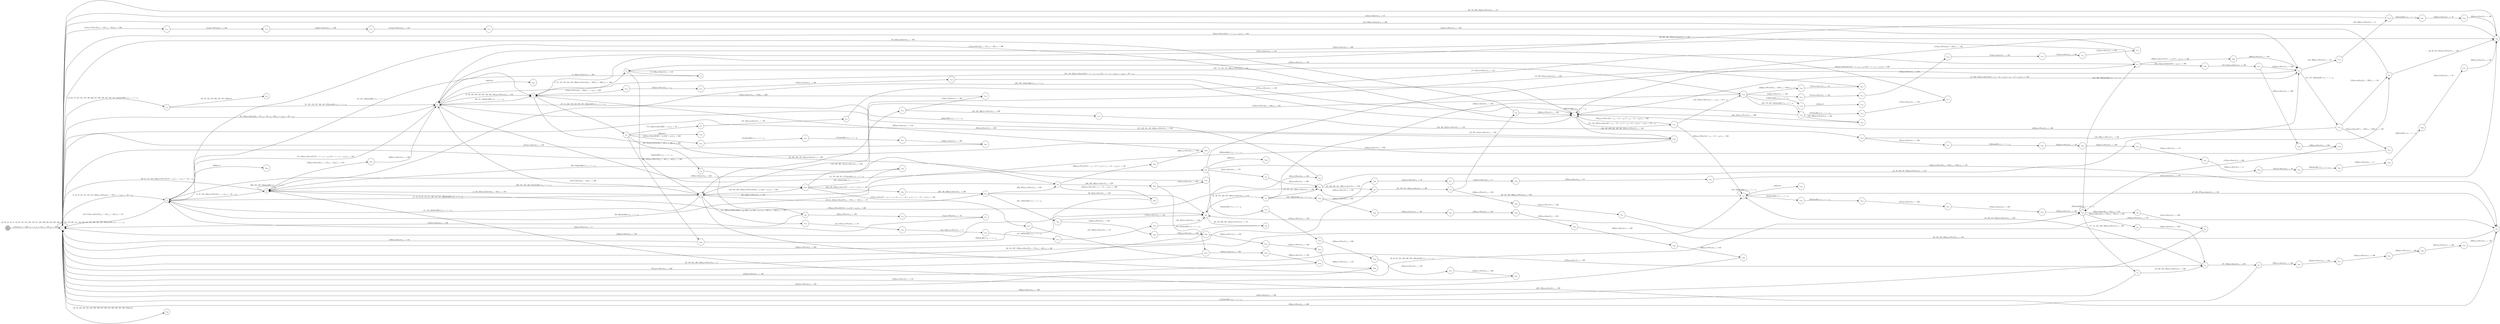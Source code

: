 digraph EFSM{
  graph [rankdir="LR", fontname="Latin Modern Math"];
  node [color="black", fillcolor="white", shape="circle", style="filled", fontname="Latin Modern Math"];
  edge [fontname="Latin Modern Math"];

  s0[fillcolor="gray", label=<s<sub>0</sub>>];
  s1[label=<s<sub>1</sub>>];
  s2[label=<s<sub>2</sub>>];
  s3[label=<s<sub>3</sub>>];
  s4[label=<s<sub>4</sub>>];
  s5[label=<s<sub>5</sub>>];
  s6[label=<s<sub>6</sub>>];
  s7[label=<s<sub>7</sub>>];
  s8[label=<s<sub>8</sub>>];
  s11[label=<s<sub>11</sub>>];
  s12[label=<s<sub>12</sub>>];
  s16[label=<s<sub>16</sub>>];
  s17[label=<s<sub>17</sub>>];
  s18[label=<s<sub>18</sub>>];
  s19[label=<s<sub>19</sub>>];
  s20[label=<s<sub>20</sub>>];
  s21[label=<s<sub>21</sub>>];
  s22[label=<s<sub>22</sub>>];
  s27[label=<s<sub>27</sub>>];
  s28[label=<s<sub>28</sub>>];
  s29[label=<s<sub>29</sub>>];
  s32[label=<s<sub>32</sub>>];
  s39[label=<s<sub>39</sub>>];
  s41[label=<s<sub>41</sub>>];
  s42[label=<s<sub>42</sub>>];
  s44[label=<s<sub>44</sub>>];
  s45[label=<s<sub>45</sub>>];
  s47[label=<s<sub>47</sub>>];
  s48[label=<s<sub>48</sub>>];
  s49[label=<s<sub>49</sub>>];
  s54[label=<s<sub>54</sub>>];
  s60[label=<s<sub>60</sub>>];
  s61[label=<s<sub>61</sub>>];
  s64[label=<s<sub>64</sub>>];
  s67[label=<s<sub>67</sub>>];
  s68[label=<s<sub>68</sub>>];
  s69[label=<s<sub>69</sub>>];
  s70[label=<s<sub>70</sub>>];
  s71[label=<s<sub>71</sub>>];
  s75[label=<s<sub>75</sub>>];
  s76[label=<s<sub>76</sub>>];
  s77[label=<s<sub>77</sub>>];
  s91[label=<s<sub>91</sub>>];
  s95[label=<s<sub>95</sub>>];
  s97[label=<s<sub>97</sub>>];
  s106[label=<s<sub>106</sub>>];
  s107[label=<s<sub>107</sub>>];
  s108[label=<s<sub>108</sub>>];
  s109[label=<s<sub>109</sub>>];
  s114[label=<s<sub>114</sub>>];
  s115[label=<s<sub>115</sub>>];
  s116[label=<s<sub>116</sub>>];
  s117[label=<s<sub>117</sub>>];
  s119[label=<s<sub>119</sub>>];
  s120[label=<s<sub>120</sub>>];
  s126[label=<s<sub>126</sub>>];
  s138[label=<s<sub>138</sub>>];
  s139[label=<s<sub>139</sub>>];
  s140[label=<s<sub>140</sub>>];
  s141[label=<s<sub>141</sub>>];
  s146[label=<s<sub>146</sub>>];
  s147[label=<s<sub>147</sub>>];
  s148[label=<s<sub>148</sub>>];
  s149[label=<s<sub>149</sub>>];
  s151[label=<s<sub>151</sub>>];
  s163[label=<s<sub>163</sub>>];
  s164[label=<s<sub>164</sub>>];
  s165[label=<s<sub>165</sub>>];
  s173[label=<s<sub>173</sub>>];
  s174[label=<s<sub>174</sub>>];
  s190[label=<s<sub>190</sub>>];
  s191[label=<s<sub>191</sub>>];
  s199[label=<s<sub>199</sub>>];
  s204[label=<s<sub>204</sub>>];
  s207[label=<s<sub>207</sub>>];
  s218[label=<s<sub>218</sub>>];
  s246[label=<s<sub>246</sub>>];
  s247[label=<s<sub>247</sub>>];
  s272[label=<s<sub>272</sub>>];
  s275[label=<s<sub>275</sub>>];
  s276[label=<s<sub>276</sub>>];
  s277[label=<s<sub>277</sub>>];
  s278[label=<s<sub>278</sub>>];
  s283[label=<s<sub>283</sub>>];
  s284[label=<s<sub>284</sub>>];
  s285[label=<s<sub>285</sub>>];
  s286[label=<s<sub>286</sub>>];
  s287[label=<s<sub>287</sub>>];
  s299[label=<s<sub>299</sub>>];
  s313[label=<s<sub>313</sub>>];
  s314[label=<s<sub>314</sub>>];
  s315[label=<s<sub>315</sub>>];
  s316[label=<s<sub>316</sub>>];
  s322[label=<s<sub>322</sub>>];
  s326[label=<s<sub>326</sub>>];
  s331[label=<s<sub>331</sub>>];
  s332[label=<s<sub>332</sub>>];
  s333[label=<s<sub>333</sub>>];
  s334[label=<s<sub>334</sub>>];
  s335[label=<s<sub>335</sub>>];
  s336[label=<s<sub>336</sub>>];
  s351[label=<s<sub>351</sub>>];
  s352[label=<s<sub>352</sub>>];
  s353[label=<s<sub>353</sub>>];
  s354[label=<s<sub>354</sub>>];
  s355[label=<s<sub>355</sub>>];
  s356[label=<s<sub>356</sub>>];
  s357[label=<s<sub>357</sub>>];
  s358[label=<s<sub>358</sub>>];
  s359[label=<s<sub>359</sub>>];
  s360[label=<s<sub>360</sub>>];
  s361[label=<s<sub>361</sub>>];
  s365[label=<s<sub>365</sub>>];
  s366[label=<s<sub>366</sub>>];
  s369[label=<s<sub>369</sub>>];
  s370[label=<s<sub>370</sub>>];
  s379[label=<s<sub>379</sub>>];
  s383[label=<s<sub>383</sub>>];
  s401[label=<s<sub>401</sub>>];
  s402[label=<s<sub>402</sub>>];
  s408[label=<s<sub>408</sub>>];
  s409[label=<s<sub>409</sub>>];
  s414[label=<s<sub>414</sub>>];
  s415[label=<s<sub>415</sub>>];
  s416[label=<s<sub>416</sub>>];
  s417[label=<s<sub>417</sub>>];
  s418[label=<s<sub>418</sub>>];
  s446[label=<s<sub>446</sub>>];
  s467[label=<s<sub>467</sub>>];
  s472[label=<s<sub>472</sub>>];
  s474[label=<s<sub>474</sub>>];
  s475[label=<s<sub>475</sub>>];
  s476[label=<s<sub>476</sub>>];
  s493[label=<s<sub>493</sub>>];
  s494[label=<s<sub>494</sub>>];
  s495[label=<s<sub>495</sub>>];
  s496[label=<s<sub>496</sub>>];
  s497[label=<s<sub>497</sub>>];
  s498[label=<s<sub>498</sub>>];
  s499[label=<s<sub>499</sub>>];
  s510[label=<s<sub>510</sub>>];
  s511[label=<s<sub>511</sub>>];
  s512[label=<s<sub>512</sub>>];
  s513[label=<s<sub>513</sub>>];
  s514[label=<s<sub>514</sub>>];
  s515[label=<s<sub>515</sub>>];
  s518[label=<s<sub>518</sub>>];
  s519[label=<s<sub>519</sub>>];
  s520[label=<s<sub>520</sub>>];
  s521[label=<s<sub>521</sub>>];
  s522[label=<s<sub>522</sub>>];
  s528[label=<s<sub>528</sub>>];
  s530[label=<s<sub>530</sub>>];
  s531[label=<s<sub>531</sub>>];
  s532[label=<s<sub>532</sub>>];
  s533[label=<s<sub>533</sub>>];

  s0->s1[label=<<i> [1]start:2/o<sub>1</sub> := 200, o<sub>2</sub> := 3, o<sub>3</sub> := 0&#91;r<sub>3</sub> := 150, r<sub>2</sub> := 250&#93;</i>>];
  s4->s5[label=<<i> [5]moveEast:0&#91;r<sub>3</sub> &gt; -50&#93;/o<sub>1</sub> := 200</i>>];
  s7->s8[label=<<i> [8, 249]moveEast:0/o<sub>1</sub> := 150</i>>];
  s8->s5[label=<<i> [9, 250]moveEast:0/o<sub>1</sub> := 200</i>>];
  s5->s2[label=<<i> [10, 128]moveEast:0&#91;!(152 &gt; -1 &times; r<sub>3</sub> + r<sub>2</sub>&or;152 &gt; -1 &times; r<sub>3</sub> + r<sub>2</sub>)&#93;/o<sub>1</sub> := 250</i>>];
  s2->s11[label=<<i> [11]moveEast:0&#91;r<sub>3</sub> &gt; -50, r<sub>3</sub> &gt; -50&#93;/o<sub>1</sub> := 300</i>>];
  s11->s12[label=<<i> [12, 228, 427]moveEast:0&#91;!(2 &times; r<sub>3</sub> &gt; -51 + r<sub>2</sub>&or;2 &times; r<sub>3</sub> &gt; -51 + r<sub>2</sub>)&#93;/o<sub>1</sub> := 350</i>>];
  s4->s2[label=<<i> [14, 144, 325]shieldHit:1/o<sub>1</sub> := -1 + i<sub>0</sub></i>>];
  s39->s28[label=<<i> [40, 85]moveEast:0/o<sub>1</sub> := 100</i>>];
  s41->s42[label=<<i> [42]moveWest:0/o<sub>1</sub> := 100</i>>];
  s42->s5[label=<<i> [43]shieldHit:1/o<sub>1</sub> := -1 + i<sub>0</sub></i>>];
  s44->s45[label=<<i> [45]moveEast:0/o<sub>1</sub> := 150</i>>];
  s45->s20[label=<<i> [46]moveEast:0/o<sub>1</sub> := 200</i>>];
  s49->s1[label=<<i> [50, 442]moveEast:0/o<sub>1</sub> := 400</i>>];
  s7->s4[label=<<i> [58]shieldHit:1/o<sub>1</sub> := -1 + i<sub>0</sub></i>>];
  s16->s60[label=<<i> [60]moveEast:0&#91;r<sub>3</sub> &gt; 50&#93;/o<sub>1</sub> := 150</i>>];
  s60->s61[label=<<i> [61]moveEast:0/o<sub>1</sub> := 200</i>>];
  s61->s1[label=<<i> [62]moveEast:0/o<sub>1</sub> := 250</i>>];
  s1->s5[label=<<i> [65, 124]moveEast:0&#91;r<sub>3</sub> &gt; 50, r<sub>3</sub> &gt; 50, r<sub>3</sub> &gt; 50&#93;/o<sub>1</sub> := r<sub>2</sub>&#91;r<sub>2</sub> := 50 + r<sub>2</sub>&#93;</i>>];
  s67->s68[label=<<i> [68, 131]moveWest:0&#91;r<sub>3</sub> &gt; 49, r<sub>3</sub> &gt; 49&#93;/o<sub>1</sub> := 200</i>>];
  s68->s69[label=<<i> [69, 132]moveWest:0/o<sub>1</sub> := 150</i>>];
  s69->s70[label=<<i> [70]moveWest:0/o<sub>1</sub> := 100</i>>];
  s70->s71[label=<<i> [71]moveWest:0/o<sub>1</sub> := 50</i>>];
  s71->s2[label=<<i> [72]moveWest:0/o<sub>1</sub> := 0</i>>];
  s2->s6[label=<<i> [73, 101, 129]shieldHit:1/o<sub>1</sub> := -1 + i<sub>0</sub></i>>];
  s67->s75[label=<<i> [75, 103]moveEast:0&#91;301 &gt; r<sub>2</sub>&#93;/o<sub>1</sub> := 50</i>>];
  s75->s76[label=<<i> [76, 104]moveEast:0/o<sub>1</sub> := 100</i>>];
  s76->s77[label=<<i> [77, 105]moveEast:0/o<sub>1</sub> := 150</i>>];
  s77->s1[label=<<i> [78]moveWest:0&#91;152 &gt; -1 &times; r<sub>3</sub> + r<sub>2</sub>&#93;/o<sub>1</sub> := 100</i>>];
  s4->s39[label=<<i> [39, 84, 452]moveEast:0&#91;!(r<sub>3</sub> &gt; -50&or;r<sub>3</sub> &gt; -50)&#93;/o<sub>1</sub> := 50</i>>];
  s20->s21[label=<<i> [21, 88, 236, 307, 480]moveWest:0/o<sub>1</sub> := 150</i>>];
  s21->s22[label=<<i> [22, 89, 237, 481]moveWest:0/o<sub>1</sub> := 100</i>>];
  s91->s2[label=<<i> [92, 392]alienHit:1/o<sub>1</sub> := 1 + i<sub>0</sub></i>>];
  s16->s95[label=<<i> [95]moveEast:0&#91;!(r<sub>3</sub> &gt; 50&or;r<sub>3</sub> &gt; 50)&#93;/o<sub>1</sub> := 250</i>>];
  s95->s18[label=<<i> [96]moveEast:0/o<sub>1</sub> := 300</i>>];
  s18->s97[label=<<i> [97, 282]moveEast:0/o<sub>1</sub> := 350</i>>];
  s97->s1[label=<<i> [98]moveWest:0/o<sub>1</sub> := 300</i>>];
  s77->s106[label=<<i> [106, 214]moveEast:0&#91;274 &gt; r<sub>2</sub>&#93;/o<sub>1</sub> := 200</i>>];
  s106->s107[label=<<i> [107, 215]moveEast:0/o<sub>1</sub> := 250</i>>];
  s107->s108[label=<<i> [108]moveEast:0/o<sub>1</sub> := 300</i>>];
  s108->s109[label=<<i> [109]moveEast:0/o<sub>1</sub> := 350</i>>];
  s109->s16[label=<<i> [110]moveEast:0/o<sub>1</sub> := 400</i>>];
  s16->s17[label=<<i> [17, 111, 231, 280, 303]moveWest:0/o<sub>1</sub> := 350</i>>];
  s17->s1[label=<<i> [112]shieldHit:1/o<sub>1</sub> := -1 + i<sub>0</sub></i>>];
  s1->s114[label=<<i> [114]moveWest:0&#91;!(r<sub>3</sub> &gt; -50&or;r<sub>3</sub> &gt; -50)&#93;/o<sub>1</sub> := 300</i>>];
  s114->s115[label=<<i> [115]moveWest:0/o<sub>1</sub> := 250</i>>];
  s115->s116[label=<<i> [116]moveWest:0/o<sub>1</sub> := 200</i>>];
  s116->s117[label=<<i> [117]moveWest:0/o<sub>1</sub> := 150</i>>];
  s117->s12[label=<<i> [118]moveWest:0/o<sub>1</sub> := 100</i>>];
  s12->s119[label=<<i> [119, 399]moveWest:0/o<sub>1</sub> := 50</i>>];
  s119->s120[label=<<i> [120, 400]moveWest:0/o<sub>1</sub> := 0</i>>];
  s120->s1[label=<<i> [121]moveEast:0/o<sub>1</sub> := 50</i>>];
  s69->s1[label=<<i> [133]moveEast:0/o<sub>1</sub> := 200</i>>];
  s138->s139[label=<<i> [139]shieldHit:1/o<sub>1</sub> := -1 + i<sub>0</sub></i>>];
  s139->s140[label=<<i> [140]lose:0</i>>];
  s141->s138[label=<<i> [142, 224]moveEast:0/o<sub>1</sub> := r<sub>2</sub>&#91;r<sub>2</sub> := 50 + r<sub>2</sub>&#93;</i>>];
  s138->s4[label=<<i> [143]moveWest:0&#91;r<sub>2</sub> &gt; 302&#93;/o<sub>1</sub> := 350</i>>];
  s149->s12[label=<<i> [150, 398]moveWest:0/o<sub>1</sub> := 100</i>>];
  s151->s21[label=<<i> [152]moveEast:0&#91;r<sub>2</sub> &gt; 302&#93;/o<sub>1</sub> := 150</i>>];
  s21->s1[label=<<i> [153, 308]moveEast:0/o<sub>1</sub> := 200</i>>];
  s3->s1[label=<<i> [36, 81, 157, 344, 449]moveWest:0&#91;145 &gt; r<sub>3</sub>&#93;/o<sub>1</sub> := r<sub>3</sub>&#91;r<sub>3</sub> := -50 + r<sub>3</sub>&#93;</i>>];
  s2->s1[label=<<i> [159, 374]moveEast:0&#91;!(r<sub>3</sub> &gt; -50&or;r<sub>3</sub> &gt; -50)&#93;/o<sub>1</sub> := 50</i>>];
  s19->s19[label=<<i> [162, 234]alienHit:1/o<sub>1</sub> := 1 + i<sub>0</sub></i>>];
  s19->s163[label=<<i> [163]win:0</i>>];
  s164->s165[label=<<i> [165, 226]moveWest:0/o<sub>1</sub> := 350</i>>];
  s165->s11[label=<<i> [166, 227]moveWest:0/o<sub>1</sub> := 300</i>>];
  s138->s164[label=<<i> [164, 172, 225, 435]alienHit:1/o<sub>1</sub> := 1 + i<sub>0</sub></i>>];
  s164->s173[label=<<i> [173]alienHit:1/o<sub>1</sub> := 1 + i<sub>0</sub></i>>];
  s173->s174[label=<<i> [174]moveEast:0/o<sub>1</sub> := 100</i>>];
  s174->s5[label=<<i> [175]moveEast:0/o<sub>1</sub> := 150</i>>];
  s44->s22[label=<<i> [177]moveWest:0&#91;r<sub>2</sub> &gt; 302&#93;/o<sub>1</sub> := 100</i>>];
  s22->s1[label=<<i> [23, 178, 238, 482]moveWest:0/o<sub>1</sub> := 50</i>>];
  s141->s19[label=<<i> [186]moveWest:0&#91;2 &times; r<sub>3</sub> &gt; -51 + r<sub>2</sub>&#93;/o<sub>1</sub> := 250</i>>];
  s48->s190[label=<<i> [190]moveWest:0/o<sub>1</sub> := 250</i>>];
  s190->s191[label=<<i> [191]moveWest:0/o<sub>1</sub> := 200</i>>];
  s191->s27[label=<<i> [192]moveWest:0/o<sub>1</sub> := 150</i>>];
  s44->s199[label=<<i> [199]win:0</i>>];
  s11->s11[label=<<i> [200]shieldHit:1/o<sub>1</sub> := -1 + i<sub>0</sub></i>>];
  s3->s3[label=<<i> [202, 270, 320, 340]shieldHit:1/o<sub>1</sub> := -1 + i<sub>0</sub></i>>];
  s39->s91[label=<<i> [206, 391]moveWest:0/o<sub>1</sub> := 350</i>>];
  s91->s207[label=<<i> [207]moveWest:0&#91;2 &times; r<sub>3</sub> &gt; -51 + r<sub>2</sub>&#93;/o<sub>1</sub> := 300</i>>];
  s207->s1[label=<<i> [208]moveEast:0/o<sub>1</sub> := 350</i>>];
  s107->s12[label=<<i> [216]moveWest:0/o<sub>1</sub> := 200</i>>];
  s151->s218[label=<<i> [218]moveEast:0&#91;!(r<sub>2</sub> &gt; 302&or;r<sub>2</sub> &gt; 302)&#93;/o<sub>1</sub> := 250</i>>];
  s218->s1[label=<<i> [219]moveEast:0/o<sub>1</sub> := 300</i>>];
  s5->s11[label=<<i> [125, 184, 222]moveEast:0&#91;152 &gt; -1 &times; r<sub>3</sub> + r<sub>2</sub>, 152 &gt; -1 &times; r<sub>3</sub> + r<sub>2</sub>&#93;/o<sub>1</sub> := r<sub>2</sub>&#91;r<sub>2</sub> := 50 + r<sub>2</sub>&#93;</i>>];
  s11->s141[label=<<i> [141, 185, 223]moveEast:0&#91;2 &times; r<sub>3</sub> &gt; -51 + r<sub>2</sub>, 2 &times; r<sub>3</sub> &gt; -51 + r<sub>2</sub>&#93;/o<sub>1</sub> := r<sub>2</sub>&#91;r<sub>2</sub> := 50 + r<sub>2</sub>&#93;</i>>];
  s12->s4[label=<<i> [13, 229, 301]moveEast:0/o<sub>1</sub> := 400</i>>];
  s19->s20[label=<<i> [20, 187, 235, 306]moveWest:0/o<sub>1</sub> := 200</i>>];
  s138->s246[label=<<i> [246]moveWest:0&#91;!(r<sub>2</sub> &gt; 302&or;r<sub>2</sub> &gt; 302)&#93;/o<sub>1</sub> := 0</i>>];
  s246->s247[label=<<i> [247]moveEast:0/o<sub>1</sub> := 50</i>>];
  s247->s7[label=<<i> [248]moveEast:0/o<sub>1</sub> := 100</i>>];
  s5->s44[label=<<i> [44, 176, 198, 251, 517]alienHit:1/o<sub>1</sub> := 1 + i<sub>0</sub></i>>];
  s44->s27[label=<<i> [252]moveWest:0&#91;!(r<sub>2</sub> &gt; 302&or;r<sub>2</sub> &gt; 302)&#93;/o<sub>1</sub> := 150</i>>];
  s27->s28[label=<<i> [28, 193, 253, 289]moveWest:0/o<sub>1</sub> := 100</i>>];
  s47->s48[label=<<i> [48, 189, 257, 440]moveEast:0/o<sub>1</sub> := 300</i>>];
  s48->s49[label=<<i> [49, 258, 441]moveEast:0/o<sub>1</sub> := 350</i>>];
  s49->s11[label=<<i> [259]moveWest:0/o<sub>1</sub> := 300</i>>];
  s126->s1[label=<<i> [261]moveEast:0/o<sub>1</sub> := 300</i>>];
  s1->s19[label=<<i> [26, 161, 267, 376]moveEast:0&#91;!(r<sub>3</sub> &gt; 50&or;r<sub>3</sub> &gt; 50)&#93;/o<sub>1</sub> := 100</i>>];
  s19->s27[label=<<i> [27, 268, 377]moveEast:0/o<sub>1</sub> := 150</i>>];
  s27->s3[label=<<i> [269, 378]moveEast:0/o<sub>1</sub> := 200</i>>];
  s146->s272[label=<<i> [272]moveEast:0&#91;1 &gt; r<sub>3</sub>, 1 &gt; r<sub>3</sub>, !(2 &times; r<sub>3</sub> &gt; -51 + r<sub>2</sub>&or;2 &times; r<sub>3</sub> &gt; -51 + r<sub>2</sub>)&#93;/o<sub>1</sub> := 250</i>>];
  s272->s18[label=<<i> [273]moveEast:0/o<sub>1</sub> := 300</i>>];
  s19->s275[label=<<i> [275]shieldHit:1/o<sub>1</sub> := -1 + i<sub>0</sub></i>>];
  s275->s276[label=<<i> [276]alienHit:1/o<sub>1</sub> := 1 + i<sub>0</sub></i>>];
  s276->s277[label=<<i> [277]moveEast:0/o<sub>1</sub> := 300</i>>];
  s277->s278[label=<<i> [278]moveEast:0/o<sub>1</sub> := 350</i>>];
  s278->s16[label=<<i> [279]moveEast:0/o<sub>1</sub> := 400</i>>];
  s97->s283[label=<<i> [283]moveEast:0/o<sub>1</sub> := 400</i>>];
  s283->s284[label=<<i> [284]moveWest:0/o<sub>1</sub> := 350</i>>];
  s284->s285[label=<<i> [285]moveWest:0/o<sub>1</sub> := 300</i>>];
  s285->s286[label=<<i> [286]moveWest:0/o<sub>1</sub> := 250</i>>];
  s286->s287[label=<<i> [287]moveWest:0/o<sub>1</sub> := 200</i>>];
  s287->s27[label=<<i> [288]moveWest:0/o<sub>1</sub> := 150</i>>];
  s126->s4[label=<<i> [295]shieldHit:1/o<sub>1</sub> := -1 + i<sub>0</sub></i>>];
  s4->s16[label=<<i> [16, 59, 94, 212, 230, 296, 302, 459]alienHit:1/o<sub>1</sub> := 1 + i<sub>0</sub></i>>];
  s16->s16[label=<<i> [297]shieldHit:1/o<sub>1</sub> := -1 + i<sub>0</sub></i>>];
  s77->s299[label=<<i> [299]moveEast:0&#91;!(274 &gt; r<sub>2</sub>&or;274 &gt; r<sub>2</sub>)&#93;/o<sub>1</sub> := 300</i>>];
  s299->s12[label=<<i> [300]moveEast:0/o<sub>1</sub> := 350</i>>];
  s17->s18[label=<<i> [18, 232, 281, 304]moveWest:0/o<sub>1</sub> := 300</i>>];
  s18->s19[label=<<i> [19, 233, 274, 305]moveWest:0/o<sub>1</sub> := 250</i>>];
  s54->s64[label=<<i> [64, 80, 123, 210, 293, 310, 319, 346]lose:0</i>>];
  s5->s6[label=<<i> [66, 311, 526]shieldHit:1/o<sub>1</sub> := -1 + i<sub>0</sub></i>>];
  s67->s313[label=<<i> [313]moveEast:0&#91;!(301 &gt; r<sub>2</sub>&or;301 &gt; r<sub>2</sub>)&#93;/o<sub>1</sub> := 250</i>>];
  s313->s314[label=<<i> [314]shieldHit:1/o<sub>1</sub> := -1 + i<sub>0</sub></i>>];
  s314->s315[label=<<i> [315]alienHit:1/o<sub>1</sub> := 1 + i<sub>0</sub></i>>];
  s315->s316[label=<<i> [316]moveEast:0/o<sub>1</sub> := 300</i>>];
  s316->s1[label=<<i> [317]moveEast:0/o<sub>1</sub> := 350</i>>];
  s146->s322[label=<<i> [322, 342]shieldHit:1/o<sub>1</sub> := -1 + i<sub>0</sub></i>>];
  s322->s3[label=<<i> [323, 343]alienHit:1/o<sub>1</sub> := 1 + i<sub>0</sub></i>>];
  s2->s326[label=<<i> [326]lose:0</i>>];
  s11->s3[label=<<i> [201, 327, 478]alienHit:1/o<sub>1</sub> := 1 + i<sub>0</sub></i>>];
  s146->s204[label=<<i> [204, 329, 389]moveEast:0&#91;!(1 &gt; r<sub>3</sub>&or;1 &gt; r<sub>3</sub>)&#93;/o<sub>1</sub> := 350</i>>];
  s204->s39[label=<<i> [205, 330, 390]moveEast:0/o<sub>1</sub> := 400</i>>];
  s39->s331[label=<<i> [331, 453]alienHit:1/o<sub>1</sub> := 1 + i<sub>0</sub></i>>];
  s331->s332[label=<<i> [332]moveWest:0/o<sub>1</sub> := 350</i>>];
  s332->s333[label=<<i> [333]moveWest:0/o<sub>1</sub> := 300</i>>];
  s333->s334[label=<<i> [334]moveWest:0/o<sub>1</sub> := 250</i>>];
  s334->s335[label=<<i> [335]moveWest:0/o<sub>1</sub> := 200</i>>];
  s335->s336[label=<<i> [336]moveWest:0/o<sub>1</sub> := 150</i>>];
  s336->s1[label=<<i> [337]moveWest:0/o<sub>1</sub> := 100</i>>];
  s3->s146[label=<<i> [203, 271, 321, 328, 341]alienHit:1/o<sub>1</sub> := 1 + i<sub>0</sub></i>>];
  s147->s148[label=<<i> [148, 349, 396]moveWest:0/o<sub>1</sub> := 200</i>>];
  s148->s149[label=<<i> [149, 350, 397]moveWest:0/o<sub>1</sub> := 150</i>>];
  s149->s351[label=<<i> [351]moveEast:0/o<sub>1</sub> := 200</i>>];
  s351->s352[label=<<i> [352]alienHit:1/o<sub>1</sub> := 1 + i<sub>0</sub></i>>];
  s352->s353[label=<<i> [353]moveWest:0/o<sub>1</sub> := 150</i>>];
  s353->s354[label=<<i> [354]moveWest:0/o<sub>1</sub> := 100</i>>];
  s354->s355[label=<<i> [355]moveWest:0/o<sub>1</sub> := 50</i>>];
  s355->s356[label=<<i> [356]moveWest:0/o<sub>1</sub> := 0</i>>];
  s356->s357[label=<<i> [357]moveEast:0/o<sub>1</sub> := 50</i>>];
  s357->s358[label=<<i> [358]alienHit:1/o<sub>1</sub> := 1 + i<sub>0</sub></i>>];
  s358->s359[label=<<i> [359]moveWest:0/o<sub>1</sub> := 0</i>>];
  s359->s360[label=<<i> [360]alienHit:1/o<sub>1</sub> := 1 + i<sub>0</sub></i>>];
  s360->s361[label=<<i> [361]moveEast:0/o<sub>1</sub> := 50</i>>];
  s361->s22[label=<<i> [362]moveEast:0/o<sub>1</sub> := 100</i>>];
  s91->s365[label=<<i> [365]moveWest:0&#91;!(2 &times; r<sub>3</sub> &gt; -51 + r<sub>2</sub>&or;2 &times; r<sub>3</sub> &gt; -51 + r<sub>2</sub>)&#93;/o<sub>1</sub> := 150</i>>];
  s365->s366[label=<<i> [366]moveWest:0/o<sub>1</sub> := 100</i>>];
  s366->s6[label=<<i> [367]moveEast:0/o<sub>1</sub> := 150</i>>];
  s6->s91[label=<<i> [91, 364, 368, 405, 465]moveEast:0/o<sub>1</sub> := 200</i>>];
  s369->s370[label=<<i> [370, 407]alienHit:1/o<sub>1</sub> := 1 + i<sub>0</sub></i>>];
  s370->s1[label=<<i> [371]moveWest:0/o<sub>1</sub> := 200</i>>];
  s3->s379[label=<<i> [379]moveEast:0&#91;!(r<sub>3</sub> &gt; -50&or;r<sub>3</sub> &gt; -50)&#93;/o<sub>1</sub> := 250</i>>];
  s379->s5[label=<<i> [380]moveWest:0/o<sub>1</sub> := 200</i>>];
  s6->s67[label=<<i> [67, 74, 102, 130, 312, 382, 527, 536]alienHit:1/o<sub>1</sub> := 1 + i<sub>0</sub></i>>];
  s67->s383[label=<<i> [383, 537]moveWest:0&#91;!(r<sub>3</sub> &gt; 49&or;r<sub>3</sub> &gt; 49)&#93;/o<sub>1</sub> := 100</i>>];
  s383->s28[label=<<i> [384]alienHit:1/o<sub>1</sub> := 1 + i<sub>0</sub></i>>];
  s28->s29[label=<<i> [29, 194, 290, 385, 455]moveWest:0/o<sub>1</sub> := 50</i>>];
  s29->s1[label=<<i> [30, 195, 291, 386, 456]moveWest:0/o<sub>1</sub> := 0</i>>];
  s2->s4[label=<<i> [15, 38, 83, 93, 145, 211, 393, 413, 451, 469]alienHit:1/o<sub>1</sub> := 1 + i<sub>0</sub></i>>];
  s4->s146[label=<<i> [146, 347, 394, 470]moveWest:0&#91;!(253 &gt; r<sub>2</sub>&or;253 &gt; r<sub>2</sub>)&#93;/o<sub>1</sub> := 300</i>>];
  s146->s147[label=<<i> [147, 348, 395, 471]moveWest:0/o<sub>1</sub> := 250</i>>];
  s120->s401[label=<<i> [401]alienHit:1/o<sub>1</sub> := 1 + i<sub>0</sub></i>>];
  s401->s402[label=<<i> [402]moveEast:0/o<sub>1</sub> := 50</i>>];
  s402->s22[label=<<i> [403]moveEast:0/o<sub>1</sub> := 100</i>>];
  s22->s6[label=<<i> [90, 363, 404, 535]moveEast:0/o<sub>1</sub> := 150</i>>];
  s370->s408[label=<<i> [408]moveEast:0/o<sub>1</sub> := 300</i>>];
  s408->s409[label=<<i> [409]moveEast:0/o<sub>1</sub> := 350</i>>];
  s409->s1[label=<<i> [410]moveEast:0/o<sub>1</sub> := 400</i>>];
  s4->s414[label=<<i> [414, 486]moveWest:0&#91;253 &gt; r<sub>2</sub>, 253 &gt; r<sub>2</sub>, 253 &gt; r<sub>2</sub>, !(r<sub>2</sub> &gt; 302&or;r<sub>2</sub> &gt; 302)&#93;/o<sub>1</sub> := 100</i>>];
  s414->s415[label=<<i> [415, 487]moveWest:0/o<sub>1</sub> := 50</i>>];
  s415->s416[label=<<i> [416, 488]moveWest:0/o<sub>1</sub> := 0</i>>];
  s416->s417[label=<<i> [417, 489]alienHit:1/o<sub>1</sub> := 1 + i<sub>0</sub></i>>];
  s417->s418[label=<<i> [418, 490]moveEast:0/o<sub>1</sub> := 50</i>>];
  s418->s28[label=<<i> [419, 491]moveEast:0/o<sub>1</sub> := 100</i>>];
  s41->s20[label=<<i> [87, 255, 421, 438]moveEast:0/o<sub>1</sub> := 200</i>>];
  s20->s47[label=<<i> [47, 188, 256, 422, 439]moveEast:0/o<sub>1</sub> := 250</i>>];
  s47->s1[label=<<i> [423]moveWest:0/o<sub>1</sub> := 200</i>>];
  s12->s151[label=<<i> [151, 217, 428]alienHit:1/o<sub>1</sub> := 1 + i<sub>0</sub></i>>];
  s151->s11[label=<<i> [429]moveWest:0/o<sub>1</sub> := 300</i>>];
  s6->s7[label=<<i> [7, 57, 137, 170, 244, 433, 508]moveWest:0&#91;!(r<sub>3</sub> &gt; 200&or;r<sub>3</sub> &gt; 200)&#93;/o<sub>1</sub> := 100</i>>];
  s7->s138[label=<<i> [138, 171, 245, 434, 509]moveWest:0/o<sub>1</sub> := 50</i>>];
  s164->s28[label=<<i> [436]moveEast:0/o<sub>1</sub> := 100</i>>];
  s1->s54[label=<<i> [54, 63, 79, 122, 134, 182, 196, 209, 241, 292, 309, 318, 345, 444, 524]shieldHit:1/o<sub>1</sub> := -1 + i<sub>0</sub></i>>];
  s54->s5[label=<<i> [55, 135, 183, 197, 242, 445, 525]alienHit:1/o<sub>1</sub> := 1 + i<sub>0</sub></i>>];
  s5->s446[label=<<i> [446]win:0</i>>];
  s2->s3[label=<<i> [3, 35, 156, 448]moveWest:0/o<sub>1</sub> := r<sub>3</sub>&#91;r<sub>3</sub> := -50 + r<sub>3</sub>&#93;</i>>];
  s1->s2[label=<<i> [2, 34, 37, 82, 155, 158, 447, 450]moveWest:0&#91;r<sub>3</sub> &gt; -50&#93;/o<sub>1</sub> := r<sub>3</sub>&#91;r<sub>3</sub> := -50 + r<sub>3</sub>&#93;</i>>];
  s331->s28[label=<<i> [454]moveEast:0/o<sub>1</sub> := 100</i>>];
  s16->s77[label=<<i> [213, 298, 460]alienHit:1/o<sub>1</sub> := 1 + i<sub>0</sub></i>>];
  s77->s11[label=<<i> [461]moveWest:0&#91;!(152 &gt; -1 &times; r<sub>3</sub> + r<sub>2</sub>&or;152 &gt; -1 &times; r<sub>3</sub> + r<sub>2</sub>)&#93;/o<sub>1</sub> := 300</i>>];
  s11->s126[label=<<i> [126, 167, 260, 294, 430, 462, 505]moveWest:0/o<sub>1</sub> := 250</i>>];
  s126->s5[label=<<i> [127, 168, 431, 463, 506]moveWest:0/o<sub>1</sub> := 200</i>>];
  s5->s6[label=<<i> [6, 56, 136, 169, 243, 381, 432, 464, 507]moveWest:0/o<sub>1</sub> := 150</i>>];
  s91->s369[label=<<i> [369, 406, 466]moveEast:0/o<sub>1</sub> := 250</i>>];
  s369->s467[label=<<i> [467]moveEast:0/o<sub>1</sub> := 300</i>>];
  s467->s2[label=<<i> [468]moveEast:0/o<sub>1</sub> := 350</i>>];
  s147->s472[label=<<i> [472]moveEast:0/o<sub>1</sub> := 300</i>>];
  s472->s6[label=<<i> [473]moveEast:0/o<sub>1</sub> := 350&#91;r<sub>3</sub> := 300&#93;</i>>];
  s6->s474[label=<<i> [474]moveWest:0&#91;r<sub>3</sub> &gt; 200&#93;/o<sub>1</sub> := r<sub>3</sub>&#91;r<sub>3</sub> := 250&#93;</i>>];
  s474->s475[label=<<i> [475]moveWest:0/o<sub>1</sub> := r<sub>3</sub></i>>];
  s475->s476[label=<<i> [476]moveEast:0/o<sub>1</sub> := 300</i>>];
  s476->s11[label=<<i> [477]moveWest:0/o<sub>1</sub> := 250</i>>];
  s3->s20[label=<<i> [479]moveWest:0&#91;!(145 &gt; r<sub>3</sub>&or;145 &gt; r<sub>3</sub>)&#93;/o<sub>1</sub> := 200</i>>];
  s3->s4[label=<<i> [4, 324, 485]moveEast:0&#91;r<sub>3</sub> &gt; -50&#93;/o<sub>1</sub> := 150</i>>];
  s28->s41[label=<<i> [41, 86, 254, 420, 437, 492]moveEast:0/o<sub>1</sub> := 150</i>>];
  s41->s493[label=<<i> [493, 529]alienHit:1/o<sub>1</sub> := 1 + i<sub>0</sub></i>>];
  s493->s494[label=<<i> [494]moveEast:0/o<sub>1</sub> := 200</i>>];
  s494->s495[label=<<i> [495]moveEast:0/o<sub>1</sub> := 250</i>>];
  s495->s496[label=<<i> [496]moveEast:0/o<sub>1</sub> := 300</i>>];
  s496->s497[label=<<i> [497]moveEast:0/o<sub>1</sub> := 350</i>>];
  s497->s498[label=<<i> [498]moveEast:0/o<sub>1</sub> := 400</i>>];
  s498->s499[label=<<i> [499]moveWest:0/o<sub>1</sub> := 350</i>>];
  s499->s1[label=<<i> [500]moveWest:0/o<sub>1</sub> := 300</i>>];
  s1->s1[label=<<i> [24, 25, 31, 33, 51, 52, 99, 113, 154, 160, 179, 181, 220, 239, 262, 263, 264, 266, 338, 372, 375, 387, 411, 424, 425, 443, 457, 483, 501, 502, 539]alienHit:1/o<sub>1</sub> := 1 + i<sub>0</sub></i>>];
  s1->s32[label=<<i> [32, 53, 100, 180, 221, 240, 265, 339, 373, 388, 412, 426, 458, 484, 503, 540]win:0</i>>];
  s141->s11[label=<<i> [504]moveWest:0&#91;!(2 &times; r<sub>3</sub> &gt; -51 + r<sub>2</sub>&or;2 &times; r<sub>3</sub> &gt; -51 + r<sub>2</sub>)&#93;/o<sub>1</sub> := 300</i>>];
  s138->s510[label=<<i> [510]moveEast:0/o<sub>1</sub> := 100</i>>];
  s510->s511[label=<<i> [511]moveEast:0/o<sub>1</sub> := 150</i>>];
  s511->s512[label=<<i> [512]moveEast:0/o<sub>1</sub> := 200</i>>];
  s512->s513[label=<<i> [513]moveEast:0/o<sub>1</sub> := 250</i>>];
  s513->s514[label=<<i> [514]moveEast:0/o<sub>1</sub> := 300</i>>];
  s514->s515[label=<<i> [515]moveEast:0/o<sub>1</sub> := 350</i>>];
  s515->s5[label=<<i> [516]moveEast:0/o<sub>1</sub> := 400</i>>];
  s44->s518[label=<<i> [518]alienHit:1/o<sub>1</sub> := 1 + i<sub>0</sub></i>>];
  s518->s519[label=<<i> [519]moveWest:0/o<sub>1</sub> := 350</i>>];
  s519->s520[label=<<i> [520]moveWest:0/o<sub>1</sub> := 300</i>>];
  s520->s521[label=<<i> [521]moveWest:0/o<sub>1</sub> := 250</i>>];
  s521->s522[label=<<i> [522]moveWest:0/o<sub>1</sub> := 200</i>>];
  s522->s1[label=<<i> [523]moveWest:0/o<sub>1</sub> := 150</i>>];
  s67->s528[label=<<i> [528]win:0</i>>];
  s493->s530[label=<<i> [530]moveWest:0/o<sub>1</sub> := 100</i>>];
  s530->s531[label=<<i> [531]moveWest:0/o<sub>1</sub> := 50</i>>];
  s531->s532[label=<<i> [532]moveWest:0/o<sub>1</sub> := 0</i>>];
  s532->s533[label=<<i> [533]moveEast:0/o<sub>1</sub> := 50</i>>];
  s533->s22[label=<<i> [534]moveEast:0/o<sub>1</sub> := 100</i>>];
  s383->s1[label=<<i> [538]moveEast:0/o<sub>1</sub> := 150</i>>];
}